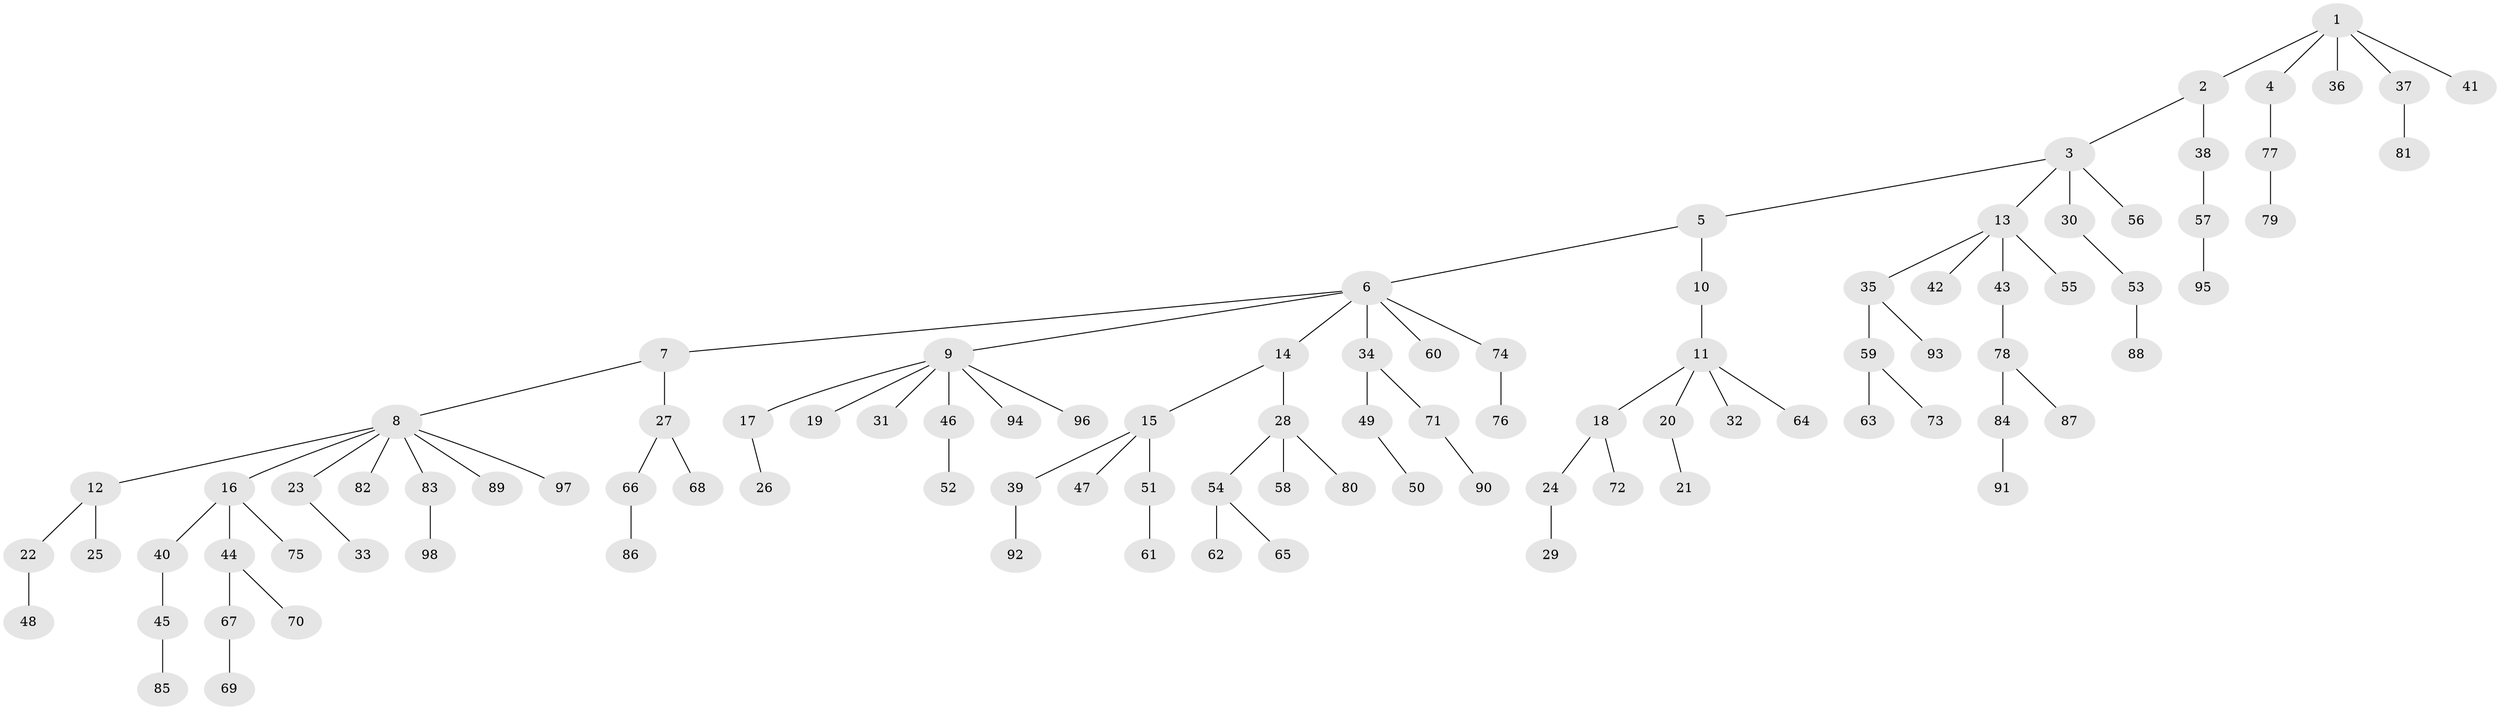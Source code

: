 // Generated by graph-tools (version 1.1) at 2025/15/03/09/25 04:15:24]
// undirected, 98 vertices, 97 edges
graph export_dot {
graph [start="1"]
  node [color=gray90,style=filled];
  1;
  2;
  3;
  4;
  5;
  6;
  7;
  8;
  9;
  10;
  11;
  12;
  13;
  14;
  15;
  16;
  17;
  18;
  19;
  20;
  21;
  22;
  23;
  24;
  25;
  26;
  27;
  28;
  29;
  30;
  31;
  32;
  33;
  34;
  35;
  36;
  37;
  38;
  39;
  40;
  41;
  42;
  43;
  44;
  45;
  46;
  47;
  48;
  49;
  50;
  51;
  52;
  53;
  54;
  55;
  56;
  57;
  58;
  59;
  60;
  61;
  62;
  63;
  64;
  65;
  66;
  67;
  68;
  69;
  70;
  71;
  72;
  73;
  74;
  75;
  76;
  77;
  78;
  79;
  80;
  81;
  82;
  83;
  84;
  85;
  86;
  87;
  88;
  89;
  90;
  91;
  92;
  93;
  94;
  95;
  96;
  97;
  98;
  1 -- 2;
  1 -- 4;
  1 -- 36;
  1 -- 37;
  1 -- 41;
  2 -- 3;
  2 -- 38;
  3 -- 5;
  3 -- 13;
  3 -- 30;
  3 -- 56;
  4 -- 77;
  5 -- 6;
  5 -- 10;
  6 -- 7;
  6 -- 9;
  6 -- 14;
  6 -- 34;
  6 -- 60;
  6 -- 74;
  7 -- 8;
  7 -- 27;
  8 -- 12;
  8 -- 16;
  8 -- 23;
  8 -- 82;
  8 -- 83;
  8 -- 89;
  8 -- 97;
  9 -- 17;
  9 -- 19;
  9 -- 31;
  9 -- 46;
  9 -- 94;
  9 -- 96;
  10 -- 11;
  11 -- 18;
  11 -- 20;
  11 -- 32;
  11 -- 64;
  12 -- 22;
  12 -- 25;
  13 -- 35;
  13 -- 42;
  13 -- 43;
  13 -- 55;
  14 -- 15;
  14 -- 28;
  15 -- 39;
  15 -- 47;
  15 -- 51;
  16 -- 40;
  16 -- 44;
  16 -- 75;
  17 -- 26;
  18 -- 24;
  18 -- 72;
  20 -- 21;
  22 -- 48;
  23 -- 33;
  24 -- 29;
  27 -- 66;
  27 -- 68;
  28 -- 54;
  28 -- 58;
  28 -- 80;
  30 -- 53;
  34 -- 49;
  34 -- 71;
  35 -- 59;
  35 -- 93;
  37 -- 81;
  38 -- 57;
  39 -- 92;
  40 -- 45;
  43 -- 78;
  44 -- 67;
  44 -- 70;
  45 -- 85;
  46 -- 52;
  49 -- 50;
  51 -- 61;
  53 -- 88;
  54 -- 62;
  54 -- 65;
  57 -- 95;
  59 -- 63;
  59 -- 73;
  66 -- 86;
  67 -- 69;
  71 -- 90;
  74 -- 76;
  77 -- 79;
  78 -- 84;
  78 -- 87;
  83 -- 98;
  84 -- 91;
}
